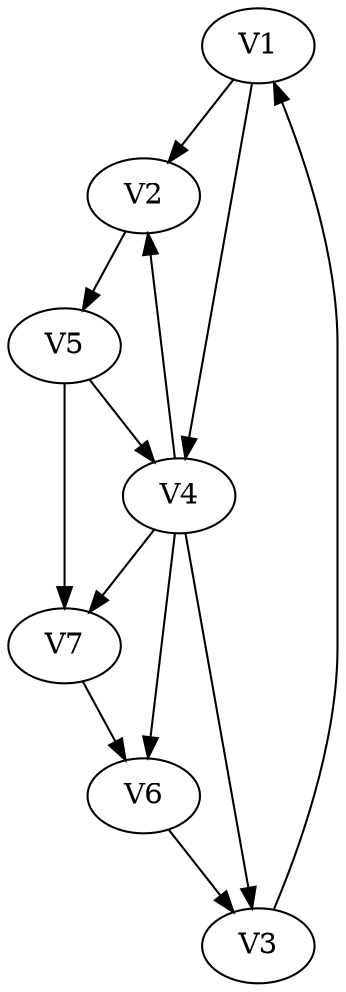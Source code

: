 digraph {

  V1 -> V2;
  V1 -> V4;
  V2 -> V5;
  V3 -> V1;
  V4 -> V2;
  V4 -> V3;
  V4 -> V6;
  V4 -> V7;
  V5 -> V4;
  V5 -> V7;
  V6 -> V3;
  V7 -> V6;

}